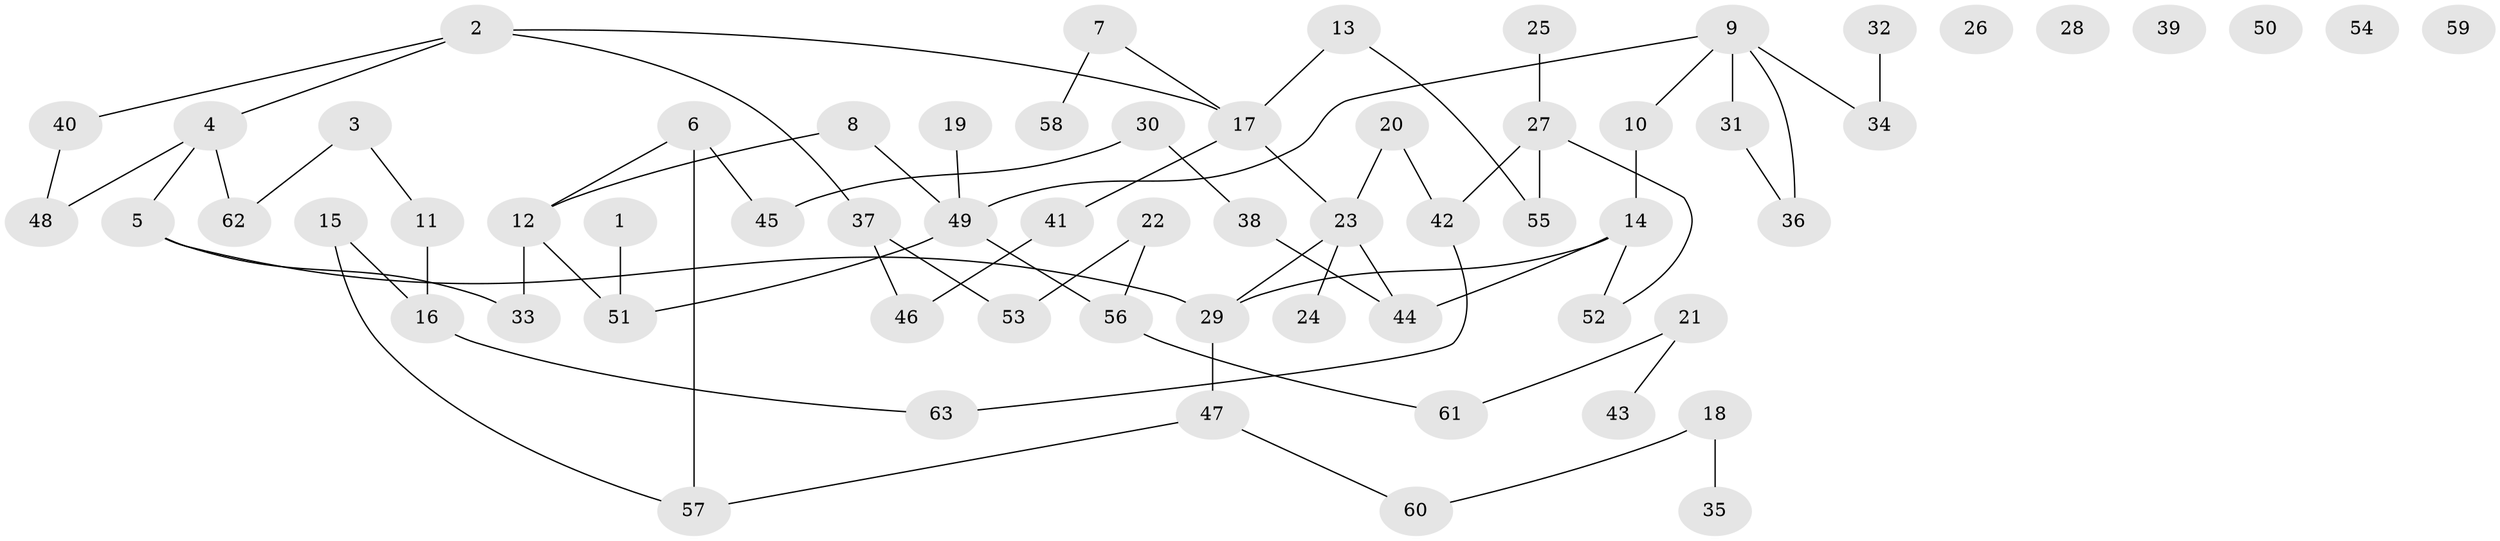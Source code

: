 // Generated by graph-tools (version 1.1) at 2025/13/03/09/25 04:13:09]
// undirected, 63 vertices, 70 edges
graph export_dot {
graph [start="1"]
  node [color=gray90,style=filled];
  1;
  2;
  3;
  4;
  5;
  6;
  7;
  8;
  9;
  10;
  11;
  12;
  13;
  14;
  15;
  16;
  17;
  18;
  19;
  20;
  21;
  22;
  23;
  24;
  25;
  26;
  27;
  28;
  29;
  30;
  31;
  32;
  33;
  34;
  35;
  36;
  37;
  38;
  39;
  40;
  41;
  42;
  43;
  44;
  45;
  46;
  47;
  48;
  49;
  50;
  51;
  52;
  53;
  54;
  55;
  56;
  57;
  58;
  59;
  60;
  61;
  62;
  63;
  1 -- 51;
  2 -- 4;
  2 -- 17;
  2 -- 37;
  2 -- 40;
  3 -- 11;
  3 -- 62;
  4 -- 5;
  4 -- 48;
  4 -- 62;
  5 -- 29;
  5 -- 33;
  6 -- 12;
  6 -- 45;
  6 -- 57;
  7 -- 17;
  7 -- 58;
  8 -- 12;
  8 -- 49;
  9 -- 10;
  9 -- 31;
  9 -- 34;
  9 -- 36;
  9 -- 49;
  10 -- 14;
  11 -- 16;
  12 -- 33;
  12 -- 51;
  13 -- 17;
  13 -- 55;
  14 -- 29;
  14 -- 44;
  14 -- 52;
  15 -- 16;
  15 -- 57;
  16 -- 63;
  17 -- 23;
  17 -- 41;
  18 -- 35;
  18 -- 60;
  19 -- 49;
  20 -- 23;
  20 -- 42;
  21 -- 43;
  21 -- 61;
  22 -- 53;
  22 -- 56;
  23 -- 24;
  23 -- 29;
  23 -- 44;
  25 -- 27;
  27 -- 42;
  27 -- 52;
  27 -- 55;
  29 -- 47;
  30 -- 38;
  30 -- 45;
  31 -- 36;
  32 -- 34;
  37 -- 46;
  37 -- 53;
  38 -- 44;
  40 -- 48;
  41 -- 46;
  42 -- 63;
  47 -- 57;
  47 -- 60;
  49 -- 51;
  49 -- 56;
  56 -- 61;
}
